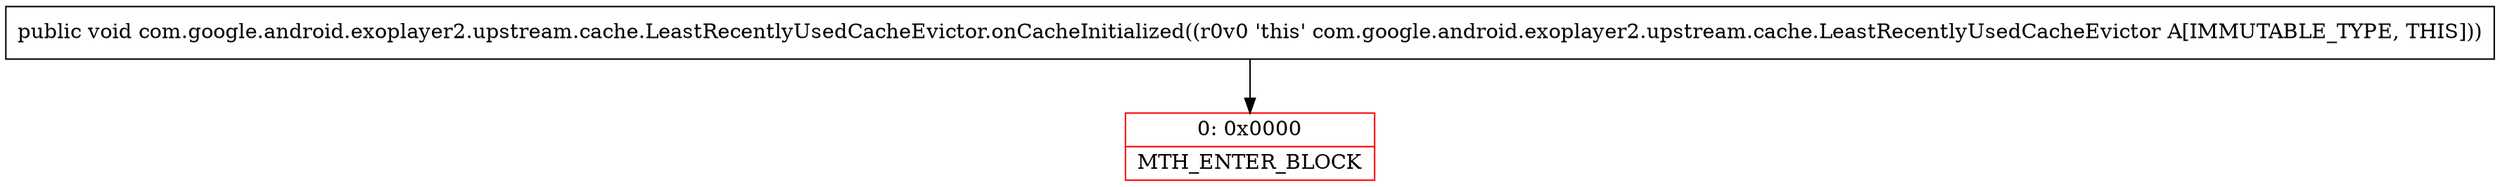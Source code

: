 digraph "CFG forcom.google.android.exoplayer2.upstream.cache.LeastRecentlyUsedCacheEvictor.onCacheInitialized()V" {
subgraph cluster_Region_1372059316 {
label = "R(0)";
node [shape=record,color=blue];
}
Node_0 [shape=record,color=red,label="{0\:\ 0x0000|MTH_ENTER_BLOCK\l}"];
MethodNode[shape=record,label="{public void com.google.android.exoplayer2.upstream.cache.LeastRecentlyUsedCacheEvictor.onCacheInitialized((r0v0 'this' com.google.android.exoplayer2.upstream.cache.LeastRecentlyUsedCacheEvictor A[IMMUTABLE_TYPE, THIS])) }"];
MethodNode -> Node_0;
}

